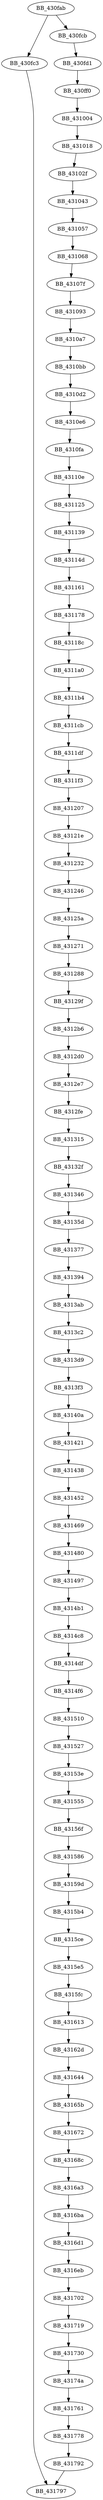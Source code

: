 DiGraph __get_lc_time{
BB_430fab->BB_430fc3
BB_430fab->BB_430fcb
BB_430fc3->BB_431797
BB_430fcb->BB_430fd1
BB_430fd1->BB_430ff0
BB_430ff0->BB_431004
BB_431004->BB_431018
BB_431018->BB_43102f
BB_43102f->BB_431043
BB_431043->BB_431057
BB_431057->BB_431068
BB_431068->BB_43107f
BB_43107f->BB_431093
BB_431093->BB_4310a7
BB_4310a7->BB_4310bb
BB_4310bb->BB_4310d2
BB_4310d2->BB_4310e6
BB_4310e6->BB_4310fa
BB_4310fa->BB_43110e
BB_43110e->BB_431125
BB_431125->BB_431139
BB_431139->BB_43114d
BB_43114d->BB_431161
BB_431161->BB_431178
BB_431178->BB_43118c
BB_43118c->BB_4311a0
BB_4311a0->BB_4311b4
BB_4311b4->BB_4311cb
BB_4311cb->BB_4311df
BB_4311df->BB_4311f3
BB_4311f3->BB_431207
BB_431207->BB_43121e
BB_43121e->BB_431232
BB_431232->BB_431246
BB_431246->BB_43125a
BB_43125a->BB_431271
BB_431271->BB_431288
BB_431288->BB_43129f
BB_43129f->BB_4312b6
BB_4312b6->BB_4312d0
BB_4312d0->BB_4312e7
BB_4312e7->BB_4312fe
BB_4312fe->BB_431315
BB_431315->BB_43132f
BB_43132f->BB_431346
BB_431346->BB_43135d
BB_43135d->BB_431377
BB_431377->BB_431394
BB_431394->BB_4313ab
BB_4313ab->BB_4313c2
BB_4313c2->BB_4313d9
BB_4313d9->BB_4313f3
BB_4313f3->BB_43140a
BB_43140a->BB_431421
BB_431421->BB_431438
BB_431438->BB_431452
BB_431452->BB_431469
BB_431469->BB_431480
BB_431480->BB_431497
BB_431497->BB_4314b1
BB_4314b1->BB_4314c8
BB_4314c8->BB_4314df
BB_4314df->BB_4314f6
BB_4314f6->BB_431510
BB_431510->BB_431527
BB_431527->BB_43153e
BB_43153e->BB_431555
BB_431555->BB_43156f
BB_43156f->BB_431586
BB_431586->BB_43159d
BB_43159d->BB_4315b4
BB_4315b4->BB_4315ce
BB_4315ce->BB_4315e5
BB_4315e5->BB_4315fc
BB_4315fc->BB_431613
BB_431613->BB_43162d
BB_43162d->BB_431644
BB_431644->BB_43165b
BB_43165b->BB_431672
BB_431672->BB_43168c
BB_43168c->BB_4316a3
BB_4316a3->BB_4316ba
BB_4316ba->BB_4316d1
BB_4316d1->BB_4316eb
BB_4316eb->BB_431702
BB_431702->BB_431719
BB_431719->BB_431730
BB_431730->BB_43174a
BB_43174a->BB_431761
BB_431761->BB_431778
BB_431778->BB_431792
BB_431792->BB_431797
}
